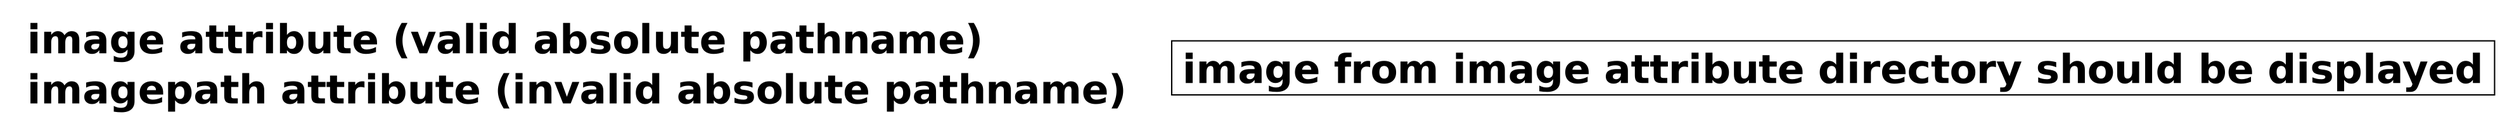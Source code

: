 graph G { imagepath="/inv_dir/"

a[shape=plaintext,label=<<TABLE CELLSPACING="2" CELLPADDING="2" BORDER="0" 
CELLBORDER="0"><TR><TD><TABLE CELLSPACING="3" CELLPADDING="1" BORDER="0" 
CELLBORDER="0">
<TR><TD ALIGN="left"><FONT POINT-SIZE="30.0" FACE="Helvetica-Bold">image attribute (valid absolute pathname)</FONT></TD></TR><TR><TD ALIGN="left"><FONT POINT-SIZE="30.0" FACE="Helvetica-Bold">imagepath attribute (invalid absolute pathname)</FONT></TD></TR>
</TABLE></TD></TR></TABLE>>];
b[shape=box,fontsize=30,fontname="Helvetica-Bold",label="image from image attribute directory should be displayed",image="/home/dperry/work_related/graphviz_repos/graphviz/rtest/imagepath_test/image_dir/image.jpg",labelloc=b];
}


